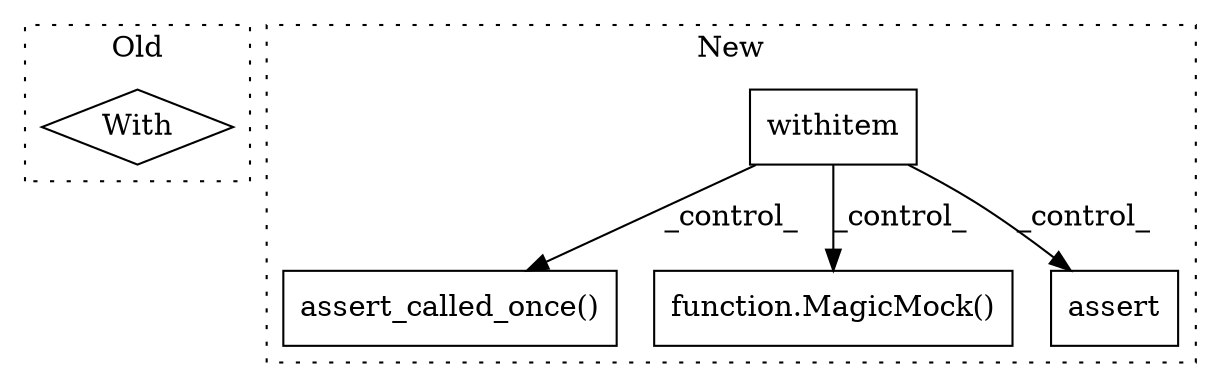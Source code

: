 digraph G {
subgraph cluster0 {
1 [label="With" a="39" s="16246,16256" l="5,108" shape="diamond"];
label = "Old";
style="dotted";
}
subgraph cluster1 {
2 [label="assert_called_once()" a="75" s="22069" l="39" shape="box"];
3 [label="withitem" a="49" s="21269" l="5" shape="box"];
4 [label="function.MagicMock()" a="75" s="21741" l="47" shape="box"];
5 [label="assert" a="65" s="21990" l="7" shape="box"];
label = "New";
style="dotted";
}
3 -> 2 [label="_control_"];
3 -> 5 [label="_control_"];
3 -> 4 [label="_control_"];
}